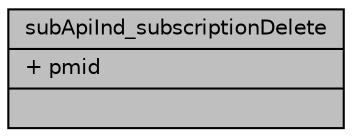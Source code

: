 digraph "subApiInd_subscriptionDelete"
{
  edge [fontname="Helvetica",fontsize="10",labelfontname="Helvetica",labelfontsize="10"];
  node [fontname="Helvetica",fontsize="10",shape=record];
  Node11 [label="{subApiInd_subscriptionDelete\n|+ pmid\l|}",height=0.2,width=0.4,color="black", fillcolor="grey75", style="filled", fontcolor="black"];
}
